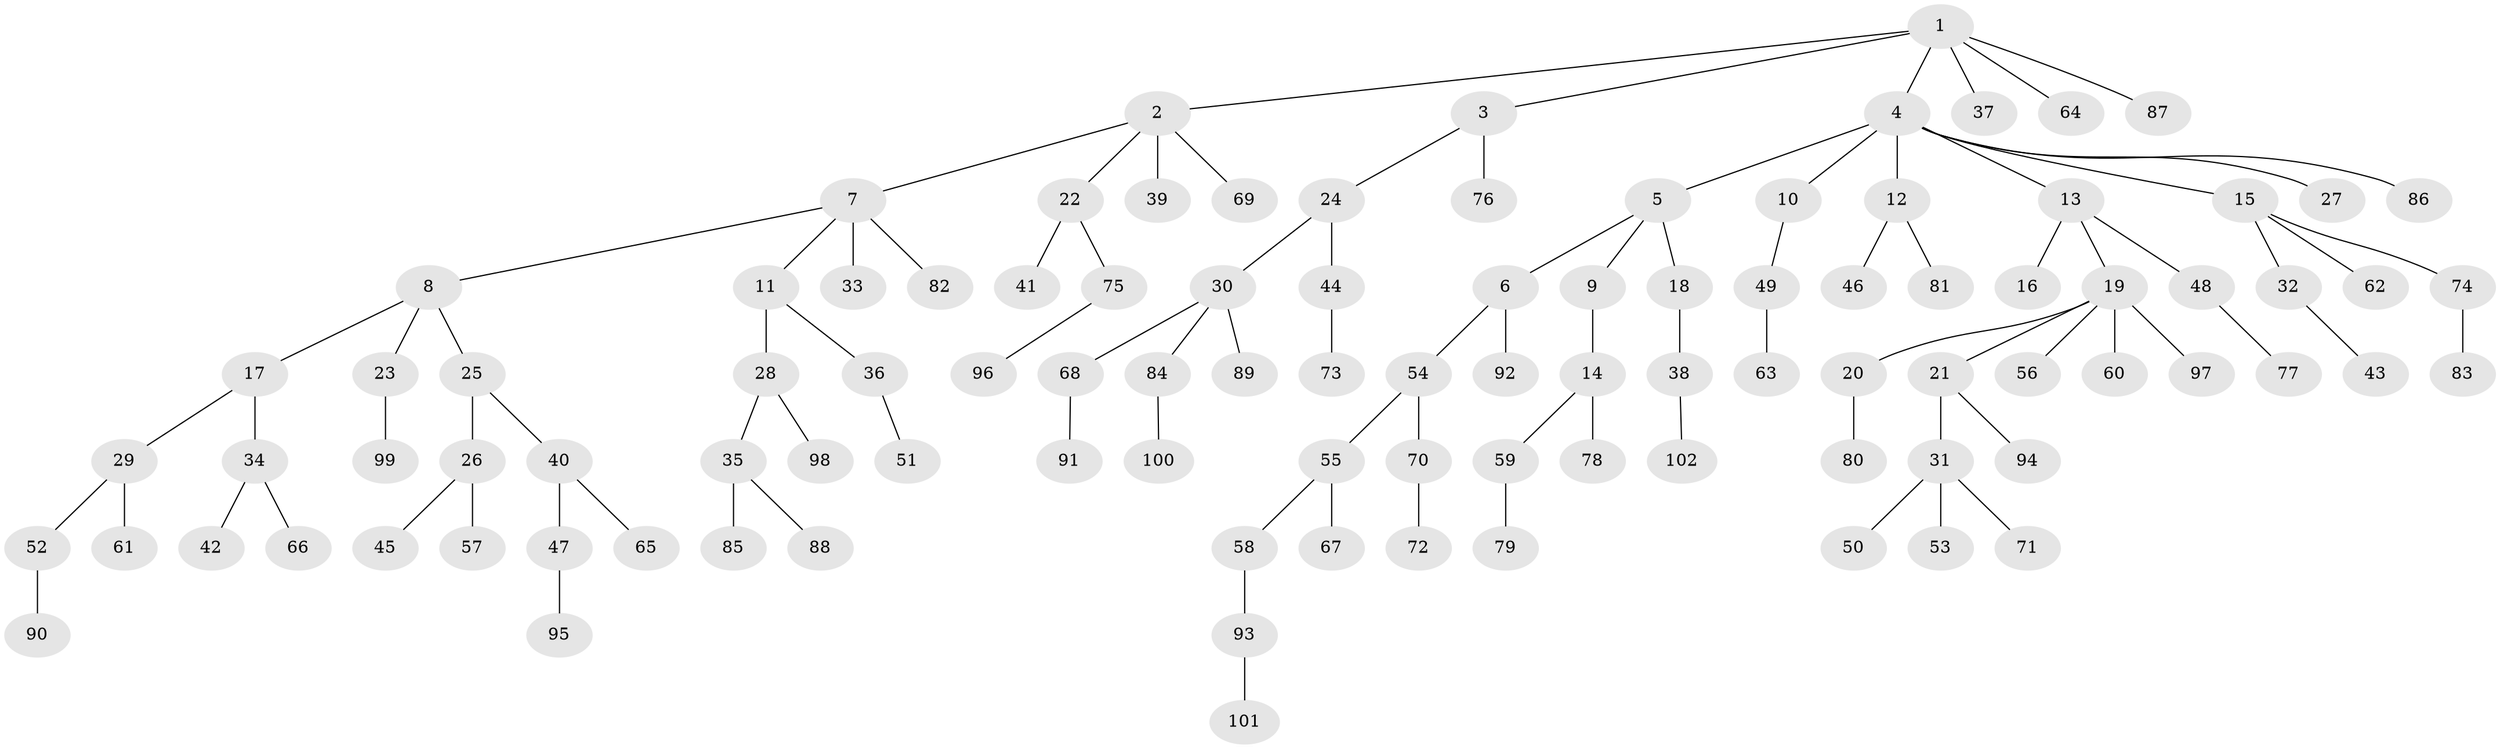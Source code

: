 // Generated by graph-tools (version 1.1) at 2025/26/03/09/25 03:26:23]
// undirected, 102 vertices, 101 edges
graph export_dot {
graph [start="1"]
  node [color=gray90,style=filled];
  1;
  2;
  3;
  4;
  5;
  6;
  7;
  8;
  9;
  10;
  11;
  12;
  13;
  14;
  15;
  16;
  17;
  18;
  19;
  20;
  21;
  22;
  23;
  24;
  25;
  26;
  27;
  28;
  29;
  30;
  31;
  32;
  33;
  34;
  35;
  36;
  37;
  38;
  39;
  40;
  41;
  42;
  43;
  44;
  45;
  46;
  47;
  48;
  49;
  50;
  51;
  52;
  53;
  54;
  55;
  56;
  57;
  58;
  59;
  60;
  61;
  62;
  63;
  64;
  65;
  66;
  67;
  68;
  69;
  70;
  71;
  72;
  73;
  74;
  75;
  76;
  77;
  78;
  79;
  80;
  81;
  82;
  83;
  84;
  85;
  86;
  87;
  88;
  89;
  90;
  91;
  92;
  93;
  94;
  95;
  96;
  97;
  98;
  99;
  100;
  101;
  102;
  1 -- 2;
  1 -- 3;
  1 -- 4;
  1 -- 37;
  1 -- 64;
  1 -- 87;
  2 -- 7;
  2 -- 22;
  2 -- 39;
  2 -- 69;
  3 -- 24;
  3 -- 76;
  4 -- 5;
  4 -- 10;
  4 -- 12;
  4 -- 13;
  4 -- 15;
  4 -- 27;
  4 -- 86;
  5 -- 6;
  5 -- 9;
  5 -- 18;
  6 -- 54;
  6 -- 92;
  7 -- 8;
  7 -- 11;
  7 -- 33;
  7 -- 82;
  8 -- 17;
  8 -- 23;
  8 -- 25;
  9 -- 14;
  10 -- 49;
  11 -- 28;
  11 -- 36;
  12 -- 46;
  12 -- 81;
  13 -- 16;
  13 -- 19;
  13 -- 48;
  14 -- 59;
  14 -- 78;
  15 -- 32;
  15 -- 62;
  15 -- 74;
  17 -- 29;
  17 -- 34;
  18 -- 38;
  19 -- 20;
  19 -- 21;
  19 -- 56;
  19 -- 60;
  19 -- 97;
  20 -- 80;
  21 -- 31;
  21 -- 94;
  22 -- 41;
  22 -- 75;
  23 -- 99;
  24 -- 30;
  24 -- 44;
  25 -- 26;
  25 -- 40;
  26 -- 45;
  26 -- 57;
  28 -- 35;
  28 -- 98;
  29 -- 52;
  29 -- 61;
  30 -- 68;
  30 -- 84;
  30 -- 89;
  31 -- 50;
  31 -- 53;
  31 -- 71;
  32 -- 43;
  34 -- 42;
  34 -- 66;
  35 -- 85;
  35 -- 88;
  36 -- 51;
  38 -- 102;
  40 -- 47;
  40 -- 65;
  44 -- 73;
  47 -- 95;
  48 -- 77;
  49 -- 63;
  52 -- 90;
  54 -- 55;
  54 -- 70;
  55 -- 58;
  55 -- 67;
  58 -- 93;
  59 -- 79;
  68 -- 91;
  70 -- 72;
  74 -- 83;
  75 -- 96;
  84 -- 100;
  93 -- 101;
}
